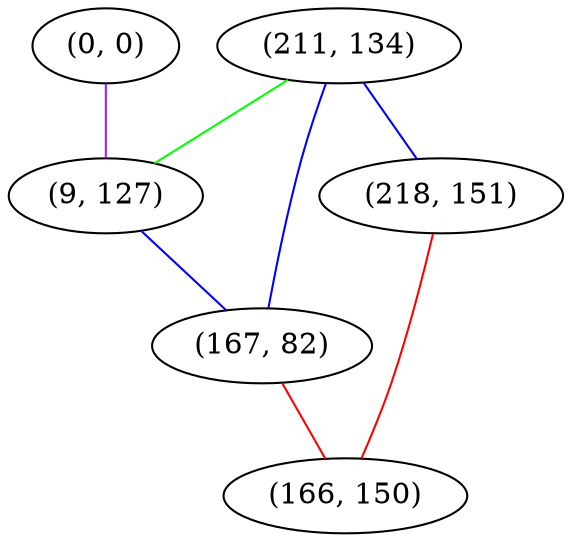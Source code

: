 graph "" {
"(0, 0)";
"(211, 134)";
"(218, 151)";
"(9, 127)";
"(167, 82)";
"(166, 150)";
"(0, 0)" -- "(9, 127)"  [color=purple, key=0, weight=4];
"(211, 134)" -- "(218, 151)"  [color=blue, key=0, weight=3];
"(211, 134)" -- "(167, 82)"  [color=blue, key=0, weight=3];
"(211, 134)" -- "(9, 127)"  [color=green, key=0, weight=2];
"(218, 151)" -- "(166, 150)"  [color=red, key=0, weight=1];
"(9, 127)" -- "(167, 82)"  [color=blue, key=0, weight=3];
"(167, 82)" -- "(166, 150)"  [color=red, key=0, weight=1];
}
